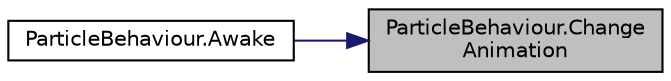 digraph "ParticleBehaviour.ChangeAnimation"
{
 // LATEX_PDF_SIZE
  edge [fontname="Helvetica",fontsize="10",labelfontname="Helvetica",labelfontsize="10"];
  node [fontname="Helvetica",fontsize="10",shape=record];
  rankdir="RL";
  Node1 [label="ParticleBehaviour.Change\lAnimation",height=0.2,width=0.4,color="black", fillcolor="grey75", style="filled", fontcolor="black",tooltip="Change animation to full gesture"];
  Node1 -> Node2 [dir="back",color="midnightblue",fontsize="10",style="solid",fontname="Helvetica"];
  Node2 [label="ParticleBehaviour.Awake",height=0.2,width=0.4,color="black", fillcolor="white", style="filled",URL="$class_particle_behaviour.html#a0bf6b2fc77705042932db6132e976578",tooltip="Subscribe the change animation function to the music start."];
}
